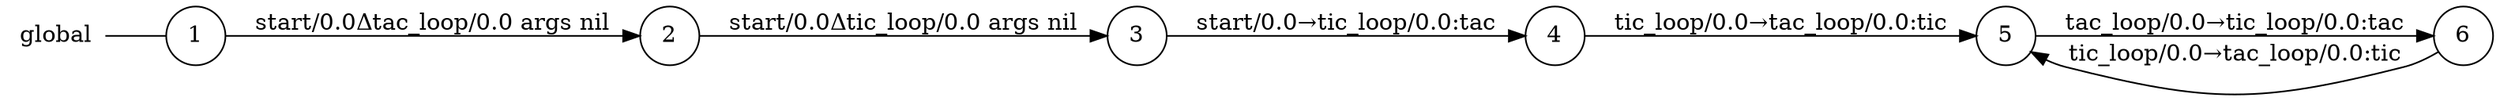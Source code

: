 digraph global {
	rankdir="LR";
	n_0 [label="global", shape="plaintext"];
	n_1 [id="1", shape=circle, label="1"];
	n_0 -> n_1 [arrowhead=none];
	n_2 [id="4", shape=circle, label="4"];
	n_3 [id="6", shape=circle, label="6"];
	n_4 [id="3", shape=circle, label="3"];
	n_5 [id="2", shape=circle, label="2"];
	n_6 [id="5", shape=circle, label="5"];

	n_6 -> n_3 [id="[$e|4]", label="tac_loop/0.0→tic_loop/0.0:tac"];
	n_3 -> n_6 [id="[$e|5]", label="tic_loop/0.0→tac_loop/0.0:tic"];
	n_5 -> n_4 [id="[$e|1]", label="start/0.0Δtic_loop/0.0 args nil"];
	n_2 -> n_6 [id="[$e|3]", label="tic_loop/0.0→tac_loop/0.0:tic"];
	n_4 -> n_2 [id="[$e|2]", label="start/0.0→tic_loop/0.0:tac"];
	n_1 -> n_5 [id="[$e|0]", label="start/0.0Δtac_loop/0.0 args nil"];
}
